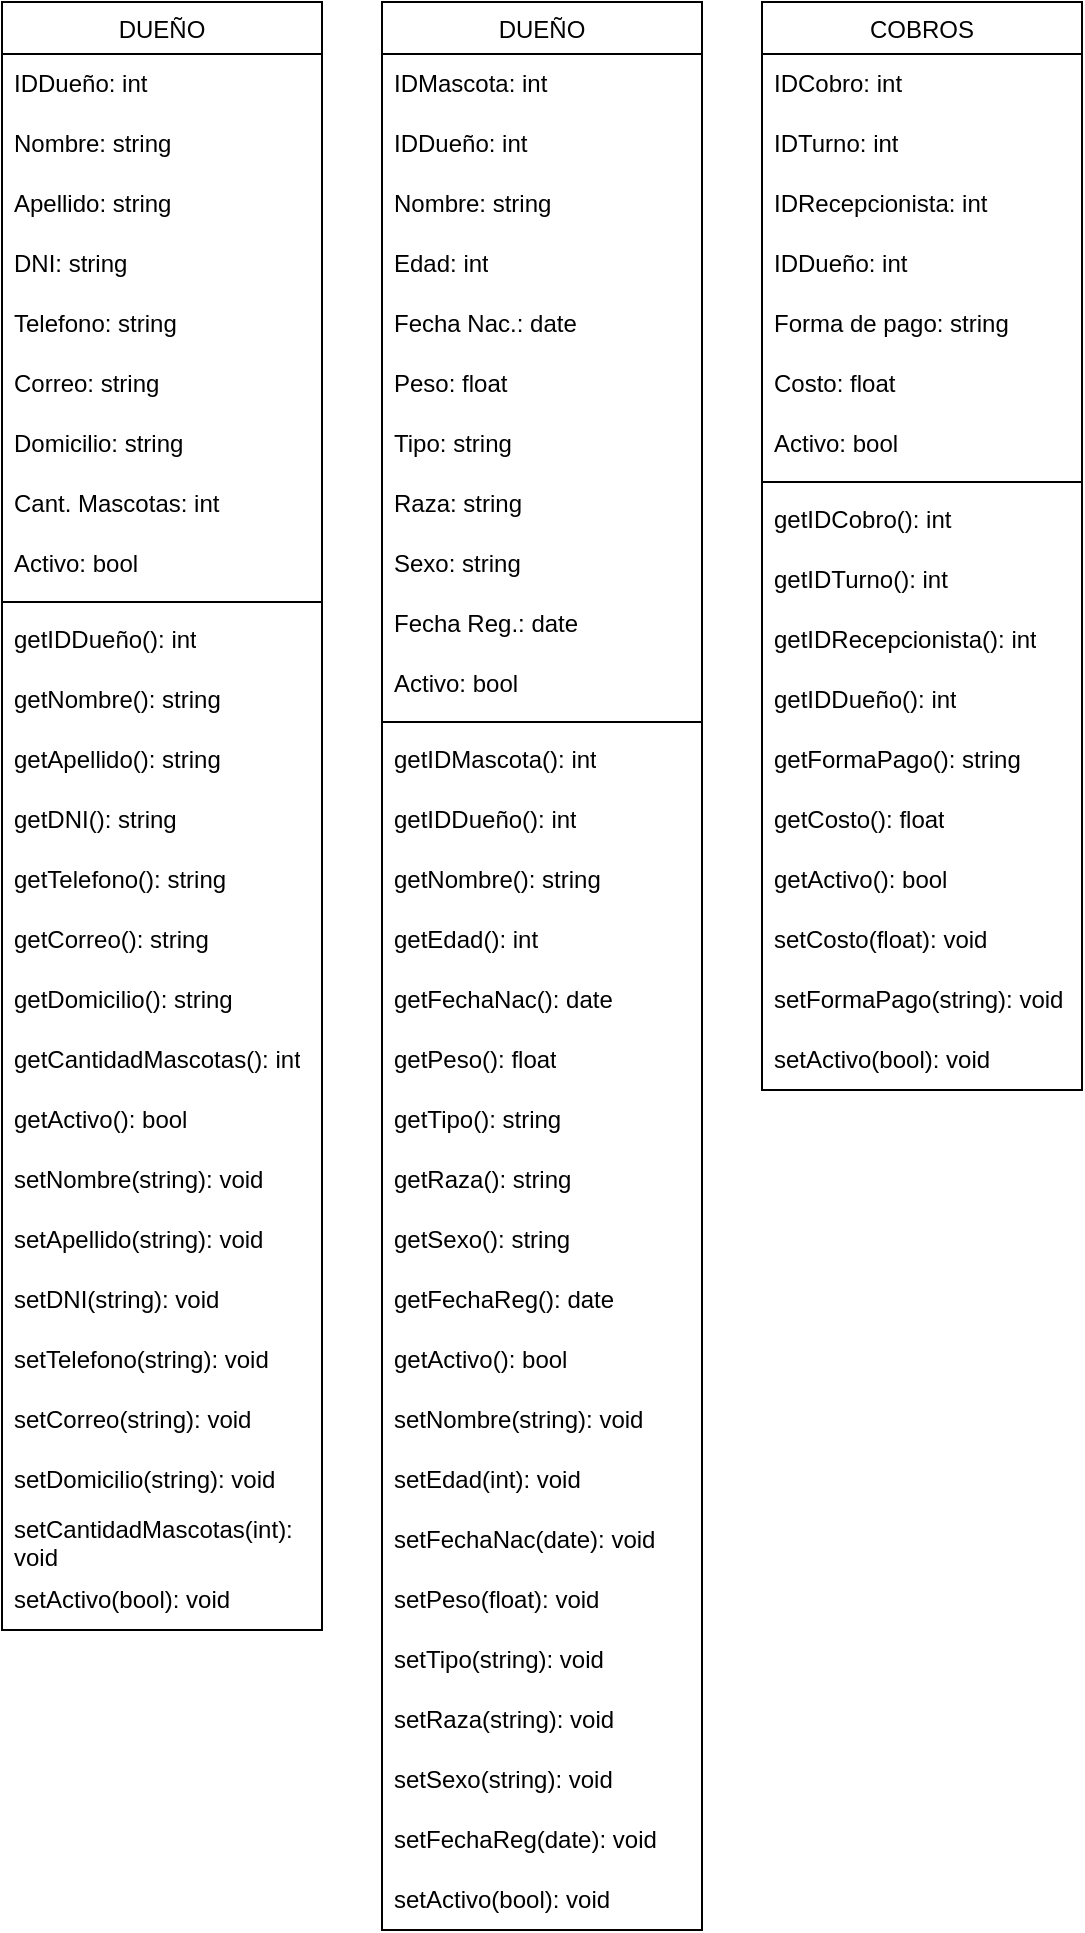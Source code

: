 <mxfile version="27.0.9">
  <diagram name="Página-1" id="tLl6B4qQV-eSTBWVYbQN">
    <mxGraphModel dx="1426" dy="785" grid="1" gridSize="10" guides="1" tooltips="1" connect="1" arrows="1" fold="1" page="1" pageScale="1" pageWidth="827" pageHeight="1169" math="0" shadow="0">
      <root>
        <mxCell id="0" />
        <mxCell id="1" parent="0" />
        <mxCell id="XkwFNtPcEioU6XWQZcMa-111" value="&lt;span style=&quot;font-weight: 400;&quot;&gt;DUEÑO&lt;/span&gt;" style="swimlane;fontStyle=1;align=center;verticalAlign=top;childLayout=stackLayout;horizontal=1;startSize=26;horizontalStack=0;resizeParent=1;resizeParentMax=0;resizeLast=0;collapsible=1;marginBottom=0;whiteSpace=wrap;html=1;" vertex="1" parent="1">
          <mxGeometry x="10" y="10" width="160" height="814" as="geometry" />
        </mxCell>
        <mxCell id="XkwFNtPcEioU6XWQZcMa-16" value="IDDueño: int" style="text;strokeColor=none;fillColor=none;align=left;verticalAlign=middle;spacingLeft=4;spacingRight=4;overflow=hidden;points=[[0,0.5],[1,0.5]];portConstraint=eastwest;rotatable=0;whiteSpace=wrap;html=1;" vertex="1" parent="XkwFNtPcEioU6XWQZcMa-111">
          <mxGeometry y="26" width="160" height="30" as="geometry" />
        </mxCell>
        <mxCell id="XkwFNtPcEioU6XWQZcMa-17" value="Nombre: string" style="text;strokeColor=none;fillColor=none;align=left;verticalAlign=middle;spacingLeft=4;spacingRight=4;overflow=hidden;points=[[0,0.5],[1,0.5]];portConstraint=eastwest;rotatable=0;whiteSpace=wrap;html=1;" vertex="1" parent="XkwFNtPcEioU6XWQZcMa-111">
          <mxGeometry y="56" width="160" height="30" as="geometry" />
        </mxCell>
        <mxCell id="XkwFNtPcEioU6XWQZcMa-18" value="Apellido: string" style="text;strokeColor=none;fillColor=none;align=left;verticalAlign=middle;spacingLeft=4;spacingRight=4;overflow=hidden;points=[[0,0.5],[1,0.5]];portConstraint=eastwest;rotatable=0;whiteSpace=wrap;html=1;" vertex="1" parent="XkwFNtPcEioU6XWQZcMa-111">
          <mxGeometry y="86" width="160" height="30" as="geometry" />
        </mxCell>
        <mxCell id="XkwFNtPcEioU6XWQZcMa-19" value="DNI: string" style="text;strokeColor=none;fillColor=none;align=left;verticalAlign=middle;spacingLeft=4;spacingRight=4;overflow=hidden;points=[[0,0.5],[1,0.5]];portConstraint=eastwest;rotatable=0;whiteSpace=wrap;html=1;" vertex="1" parent="XkwFNtPcEioU6XWQZcMa-111">
          <mxGeometry y="116" width="160" height="30" as="geometry" />
        </mxCell>
        <mxCell id="XkwFNtPcEioU6XWQZcMa-20" value="Telefono: string" style="text;strokeColor=none;fillColor=none;align=left;verticalAlign=middle;spacingLeft=4;spacingRight=4;overflow=hidden;points=[[0,0.5],[1,0.5]];portConstraint=eastwest;rotatable=0;whiteSpace=wrap;html=1;" vertex="1" parent="XkwFNtPcEioU6XWQZcMa-111">
          <mxGeometry y="146" width="160" height="30" as="geometry" />
        </mxCell>
        <mxCell id="XkwFNtPcEioU6XWQZcMa-30" value="Correo: string" style="text;strokeColor=none;fillColor=none;align=left;verticalAlign=middle;spacingLeft=4;spacingRight=4;overflow=hidden;points=[[0,0.5],[1,0.5]];portConstraint=eastwest;rotatable=0;whiteSpace=wrap;html=1;" vertex="1" parent="XkwFNtPcEioU6XWQZcMa-111">
          <mxGeometry y="176" width="160" height="30" as="geometry" />
        </mxCell>
        <mxCell id="XkwFNtPcEioU6XWQZcMa-29" value="Domicilio: string" style="text;strokeColor=none;fillColor=none;align=left;verticalAlign=middle;spacingLeft=4;spacingRight=4;overflow=hidden;points=[[0,0.5],[1,0.5]];portConstraint=eastwest;rotatable=0;whiteSpace=wrap;html=1;" vertex="1" parent="XkwFNtPcEioU6XWQZcMa-111">
          <mxGeometry y="206" width="160" height="30" as="geometry" />
        </mxCell>
        <mxCell id="XkwFNtPcEioU6XWQZcMa-28" value="Cant. Mascotas: int" style="text;strokeColor=none;fillColor=none;align=left;verticalAlign=middle;spacingLeft=4;spacingRight=4;overflow=hidden;points=[[0,0.5],[1,0.5]];portConstraint=eastwest;rotatable=0;whiteSpace=wrap;html=1;" vertex="1" parent="XkwFNtPcEioU6XWQZcMa-111">
          <mxGeometry y="236" width="160" height="30" as="geometry" />
        </mxCell>
        <mxCell id="XkwFNtPcEioU6XWQZcMa-31" value="Activo: bool" style="text;strokeColor=none;fillColor=none;align=left;verticalAlign=middle;spacingLeft=4;spacingRight=4;overflow=hidden;points=[[0,0.5],[1,0.5]];portConstraint=eastwest;rotatable=0;whiteSpace=wrap;html=1;strokeWidth=1;" vertex="1" parent="XkwFNtPcEioU6XWQZcMa-111">
          <mxGeometry y="266" width="160" height="30" as="geometry" />
        </mxCell>
        <mxCell id="XkwFNtPcEioU6XWQZcMa-113" value="" style="line;strokeWidth=1;fillColor=none;align=left;verticalAlign=middle;spacingTop=-1;spacingLeft=3;spacingRight=3;rotatable=0;labelPosition=right;points=[];portConstraint=eastwest;strokeColor=inherit;" vertex="1" parent="XkwFNtPcEioU6XWQZcMa-111">
          <mxGeometry y="296" width="160" height="8" as="geometry" />
        </mxCell>
        <mxCell id="XkwFNtPcEioU6XWQZcMa-123" value="getIDDueño(): int" style="text;strokeColor=none;fillColor=none;align=left;verticalAlign=middle;spacingLeft=4;spacingRight=4;overflow=hidden;points=[[0,0.5],[1,0.5]];portConstraint=eastwest;rotatable=0;whiteSpace=wrap;html=1;" vertex="1" parent="XkwFNtPcEioU6XWQZcMa-111">
          <mxGeometry y="304" width="160" height="30" as="geometry" />
        </mxCell>
        <mxCell id="XkwFNtPcEioU6XWQZcMa-124" value="getNombre(): string" style="text;strokeColor=none;fillColor=none;align=left;verticalAlign=middle;spacingLeft=4;spacingRight=4;overflow=hidden;points=[[0,0.5],[1,0.5]];portConstraint=eastwest;rotatable=0;whiteSpace=wrap;html=1;" vertex="1" parent="XkwFNtPcEioU6XWQZcMa-111">
          <mxGeometry y="334" width="160" height="30" as="geometry" />
        </mxCell>
        <mxCell id="XkwFNtPcEioU6XWQZcMa-125" value="getApellido(): string" style="text;strokeColor=none;fillColor=none;align=left;verticalAlign=middle;spacingLeft=4;spacingRight=4;overflow=hidden;points=[[0,0.5],[1,0.5]];portConstraint=eastwest;rotatable=0;whiteSpace=wrap;html=1;" vertex="1" parent="XkwFNtPcEioU6XWQZcMa-111">
          <mxGeometry y="364" width="160" height="30" as="geometry" />
        </mxCell>
        <mxCell id="XkwFNtPcEioU6XWQZcMa-126" value="getDNI(): string" style="text;strokeColor=none;fillColor=none;align=left;verticalAlign=middle;spacingLeft=4;spacingRight=4;overflow=hidden;points=[[0,0.5],[1,0.5]];portConstraint=eastwest;rotatable=0;whiteSpace=wrap;html=1;" vertex="1" parent="XkwFNtPcEioU6XWQZcMa-111">
          <mxGeometry y="394" width="160" height="30" as="geometry" />
        </mxCell>
        <mxCell id="XkwFNtPcEioU6XWQZcMa-127" value="getTelefono(): string" style="text;strokeColor=none;fillColor=none;align=left;verticalAlign=middle;spacingLeft=4;spacingRight=4;overflow=hidden;points=[[0,0.5],[1,0.5]];portConstraint=eastwest;rotatable=0;whiteSpace=wrap;html=1;" vertex="1" parent="XkwFNtPcEioU6XWQZcMa-111">
          <mxGeometry y="424" width="160" height="30" as="geometry" />
        </mxCell>
        <mxCell id="XkwFNtPcEioU6XWQZcMa-128" value="getCorreo(): string" style="text;strokeColor=none;fillColor=none;align=left;verticalAlign=middle;spacingLeft=4;spacingRight=4;overflow=hidden;points=[[0,0.5],[1,0.5]];portConstraint=eastwest;rotatable=0;whiteSpace=wrap;html=1;" vertex="1" parent="XkwFNtPcEioU6XWQZcMa-111">
          <mxGeometry y="454" width="160" height="30" as="geometry" />
        </mxCell>
        <mxCell id="XkwFNtPcEioU6XWQZcMa-129" value="getDomicilio(): string" style="text;strokeColor=none;fillColor=none;align=left;verticalAlign=middle;spacingLeft=4;spacingRight=4;overflow=hidden;points=[[0,0.5],[1,0.5]];portConstraint=eastwest;rotatable=0;whiteSpace=wrap;html=1;" vertex="1" parent="XkwFNtPcEioU6XWQZcMa-111">
          <mxGeometry y="484" width="160" height="30" as="geometry" />
        </mxCell>
        <mxCell id="XkwFNtPcEioU6XWQZcMa-130" value="getCantidadMascotas(): int" style="text;strokeColor=none;fillColor=none;align=left;verticalAlign=middle;spacingLeft=4;spacingRight=4;overflow=hidden;points=[[0,0.5],[1,0.5]];portConstraint=eastwest;rotatable=0;whiteSpace=wrap;html=1;" vertex="1" parent="XkwFNtPcEioU6XWQZcMa-111">
          <mxGeometry y="514" width="160" height="30" as="geometry" />
        </mxCell>
        <mxCell id="XkwFNtPcEioU6XWQZcMa-131" value="getActivo(): bool" style="text;strokeColor=none;fillColor=none;align=left;verticalAlign=middle;spacingLeft=4;spacingRight=4;overflow=hidden;points=[[0,0.5],[1,0.5]];portConstraint=eastwest;rotatable=0;whiteSpace=wrap;html=1;" vertex="1" parent="XkwFNtPcEioU6XWQZcMa-111">
          <mxGeometry y="544" width="160" height="30" as="geometry" />
        </mxCell>
        <mxCell id="XkwFNtPcEioU6XWQZcMa-132" value="setNombre(string): void" style="text;strokeColor=none;fillColor=none;align=left;verticalAlign=middle;spacingLeft=4;spacingRight=4;overflow=hidden;points=[[0,0.5],[1,0.5]];portConstraint=eastwest;rotatable=0;whiteSpace=wrap;html=1;" vertex="1" parent="XkwFNtPcEioU6XWQZcMa-111">
          <mxGeometry y="574" width="160" height="30" as="geometry" />
        </mxCell>
        <mxCell id="XkwFNtPcEioU6XWQZcMa-133" value="setApellido(string): void" style="text;strokeColor=none;fillColor=none;align=left;verticalAlign=middle;spacingLeft=4;spacingRight=4;overflow=hidden;points=[[0,0.5],[1,0.5]];portConstraint=eastwest;rotatable=0;whiteSpace=wrap;html=1;" vertex="1" parent="XkwFNtPcEioU6XWQZcMa-111">
          <mxGeometry y="604" width="160" height="30" as="geometry" />
        </mxCell>
        <mxCell id="XkwFNtPcEioU6XWQZcMa-134" value="setDNI(string): void" style="text;strokeColor=none;fillColor=none;align=left;verticalAlign=middle;spacingLeft=4;spacingRight=4;overflow=hidden;points=[[0,0.5],[1,0.5]];portConstraint=eastwest;rotatable=0;whiteSpace=wrap;html=1;" vertex="1" parent="XkwFNtPcEioU6XWQZcMa-111">
          <mxGeometry y="634" width="160" height="30" as="geometry" />
        </mxCell>
        <mxCell id="XkwFNtPcEioU6XWQZcMa-135" value="setTelefono(string): void" style="text;strokeColor=none;fillColor=none;align=left;verticalAlign=middle;spacingLeft=4;spacingRight=4;overflow=hidden;points=[[0,0.5],[1,0.5]];portConstraint=eastwest;rotatable=0;whiteSpace=wrap;html=1;" vertex="1" parent="XkwFNtPcEioU6XWQZcMa-111">
          <mxGeometry y="664" width="160" height="30" as="geometry" />
        </mxCell>
        <mxCell id="XkwFNtPcEioU6XWQZcMa-136" value="setCorreo(string): void" style="text;strokeColor=none;fillColor=none;align=left;verticalAlign=middle;spacingLeft=4;spacingRight=4;overflow=hidden;points=[[0,0.5],[1,0.5]];portConstraint=eastwest;rotatable=0;whiteSpace=wrap;html=1;" vertex="1" parent="XkwFNtPcEioU6XWQZcMa-111">
          <mxGeometry y="694" width="160" height="30" as="geometry" />
        </mxCell>
        <mxCell id="XkwFNtPcEioU6XWQZcMa-137" value="setDomicilio(string): void" style="text;strokeColor=none;fillColor=none;align=left;verticalAlign=middle;spacingLeft=4;spacingRight=4;overflow=hidden;points=[[0,0.5],[1,0.5]];portConstraint=eastwest;rotatable=0;whiteSpace=wrap;html=1;" vertex="1" parent="XkwFNtPcEioU6XWQZcMa-111">
          <mxGeometry y="724" width="160" height="30" as="geometry" />
        </mxCell>
        <mxCell id="XkwFNtPcEioU6XWQZcMa-138" value="setCantidadMascotas(int): void" style="text;strokeColor=none;fillColor=none;align=left;verticalAlign=middle;spacingLeft=4;spacingRight=4;overflow=hidden;points=[[0,0.5],[1,0.5]];portConstraint=eastwest;rotatable=0;whiteSpace=wrap;html=1;" vertex="1" parent="XkwFNtPcEioU6XWQZcMa-111">
          <mxGeometry y="754" width="160" height="30" as="geometry" />
        </mxCell>
        <mxCell id="XkwFNtPcEioU6XWQZcMa-139" value="setActivo(bool): void" style="text;strokeColor=none;fillColor=none;align=left;verticalAlign=middle;spacingLeft=4;spacingRight=4;overflow=hidden;points=[[0,0.5],[1,0.5]];portConstraint=eastwest;rotatable=0;whiteSpace=wrap;html=1;" vertex="1" parent="XkwFNtPcEioU6XWQZcMa-111">
          <mxGeometry y="784" width="160" height="30" as="geometry" />
        </mxCell>
        <mxCell id="XkwFNtPcEioU6XWQZcMa-140" value="&lt;span style=&quot;font-weight: 400;&quot;&gt;DUEÑO&lt;/span&gt;" style="swimlane;fontStyle=1;align=center;verticalAlign=top;childLayout=stackLayout;horizontal=1;startSize=26;horizontalStack=0;resizeParent=1;resizeParentMax=0;resizeLast=0;collapsible=1;marginBottom=0;whiteSpace=wrap;html=1;" vertex="1" parent="1">
          <mxGeometry x="200" y="10" width="160" height="964" as="geometry" />
        </mxCell>
        <mxCell id="XkwFNtPcEioU6XWQZcMa-179" value="IDMascota: int" style="text;strokeColor=none;fillColor=none;align=left;verticalAlign=middle;spacingLeft=4;spacingRight=4;overflow=hidden;points=[[0,0.5],[1,0.5]];portConstraint=eastwest;rotatable=0;whiteSpace=wrap;html=1;" vertex="1" parent="XkwFNtPcEioU6XWQZcMa-140">
          <mxGeometry y="26" width="160" height="30" as="geometry" />
        </mxCell>
        <mxCell id="XkwFNtPcEioU6XWQZcMa-180" value="IDDueño: int" style="text;strokeColor=none;fillColor=none;align=left;verticalAlign=middle;spacingLeft=4;spacingRight=4;overflow=hidden;points=[[0,0.5],[1,0.5]];portConstraint=eastwest;rotatable=0;whiteSpace=wrap;html=1;" vertex="1" parent="XkwFNtPcEioU6XWQZcMa-140">
          <mxGeometry y="56" width="160" height="30" as="geometry" />
        </mxCell>
        <mxCell id="XkwFNtPcEioU6XWQZcMa-181" value="Nombre: string" style="text;strokeColor=none;fillColor=none;align=left;verticalAlign=middle;spacingLeft=4;spacingRight=4;overflow=hidden;points=[[0,0.5],[1,0.5]];portConstraint=eastwest;rotatable=0;whiteSpace=wrap;html=1;" vertex="1" parent="XkwFNtPcEioU6XWQZcMa-140">
          <mxGeometry y="86" width="160" height="30" as="geometry" />
        </mxCell>
        <mxCell id="XkwFNtPcEioU6XWQZcMa-182" value="Edad: int" style="text;strokeColor=none;fillColor=none;align=left;verticalAlign=middle;spacingLeft=4;spacingRight=4;overflow=hidden;points=[[0,0.5],[1,0.5]];portConstraint=eastwest;rotatable=0;whiteSpace=wrap;html=1;" vertex="1" parent="XkwFNtPcEioU6XWQZcMa-140">
          <mxGeometry y="116" width="160" height="30" as="geometry" />
        </mxCell>
        <mxCell id="XkwFNtPcEioU6XWQZcMa-183" value="Fecha Nac.: date" style="text;strokeColor=none;fillColor=none;align=left;verticalAlign=middle;spacingLeft=4;spacingRight=4;overflow=hidden;points=[[0,0.5],[1,0.5]];portConstraint=eastwest;rotatable=0;whiteSpace=wrap;html=1;" vertex="1" parent="XkwFNtPcEioU6XWQZcMa-140">
          <mxGeometry y="146" width="160" height="30" as="geometry" />
        </mxCell>
        <mxCell id="XkwFNtPcEioU6XWQZcMa-184" value="Peso: float" style="text;strokeColor=none;fillColor=none;align=left;verticalAlign=middle;spacingLeft=4;spacingRight=4;overflow=hidden;points=[[0,0.5],[1,0.5]];portConstraint=eastwest;rotatable=0;whiteSpace=wrap;html=1;" vertex="1" parent="XkwFNtPcEioU6XWQZcMa-140">
          <mxGeometry y="176" width="160" height="30" as="geometry" />
        </mxCell>
        <mxCell id="XkwFNtPcEioU6XWQZcMa-185" value="Tipo: string" style="text;strokeColor=none;fillColor=none;align=left;verticalAlign=middle;spacingLeft=4;spacingRight=4;overflow=hidden;points=[[0,0.5],[1,0.5]];portConstraint=eastwest;rotatable=0;whiteSpace=wrap;html=1;" vertex="1" parent="XkwFNtPcEioU6XWQZcMa-140">
          <mxGeometry y="206" width="160" height="30" as="geometry" />
        </mxCell>
        <mxCell id="XkwFNtPcEioU6XWQZcMa-186" value="Raza: string" style="text;strokeColor=none;fillColor=none;align=left;verticalAlign=middle;spacingLeft=4;spacingRight=4;overflow=hidden;points=[[0,0.5],[1,0.5]];portConstraint=eastwest;rotatable=0;whiteSpace=wrap;html=1;" vertex="1" parent="XkwFNtPcEioU6XWQZcMa-140">
          <mxGeometry y="236" width="160" height="30" as="geometry" />
        </mxCell>
        <mxCell id="XkwFNtPcEioU6XWQZcMa-187" value="Sexo: string" style="text;strokeColor=none;fillColor=none;align=left;verticalAlign=middle;spacingLeft=4;spacingRight=4;overflow=hidden;points=[[0,0.5],[1,0.5]];portConstraint=eastwest;rotatable=0;whiteSpace=wrap;html=1;" vertex="1" parent="XkwFNtPcEioU6XWQZcMa-140">
          <mxGeometry y="266" width="160" height="30" as="geometry" />
        </mxCell>
        <mxCell id="XkwFNtPcEioU6XWQZcMa-188" value="Fecha Reg.: date" style="text;strokeColor=none;fillColor=none;align=left;verticalAlign=middle;spacingLeft=4;spacingRight=4;overflow=hidden;points=[[0,0.5],[1,0.5]];portConstraint=eastwest;rotatable=0;whiteSpace=wrap;html=1;" vertex="1" parent="XkwFNtPcEioU6XWQZcMa-140">
          <mxGeometry y="296" width="160" height="30" as="geometry" />
        </mxCell>
        <mxCell id="XkwFNtPcEioU6XWQZcMa-189" value="Activo: bool" style="text;strokeColor=none;fillColor=none;align=left;verticalAlign=middle;spacingLeft=4;spacingRight=4;overflow=hidden;points=[[0,0.5],[1,0.5]];portConstraint=eastwest;rotatable=0;whiteSpace=wrap;html=1;" vertex="1" parent="XkwFNtPcEioU6XWQZcMa-140">
          <mxGeometry y="326" width="160" height="30" as="geometry" />
        </mxCell>
        <mxCell id="XkwFNtPcEioU6XWQZcMa-150" value="" style="line;strokeWidth=1;fillColor=none;align=left;verticalAlign=middle;spacingTop=-1;spacingLeft=3;spacingRight=3;rotatable=0;labelPosition=right;points=[];portConstraint=eastwest;strokeColor=inherit;" vertex="1" parent="XkwFNtPcEioU6XWQZcMa-140">
          <mxGeometry y="356" width="160" height="8" as="geometry" />
        </mxCell>
        <mxCell id="XkwFNtPcEioU6XWQZcMa-190" value="getIDMascota(): int" style="text;strokeColor=none;fillColor=none;align=left;verticalAlign=middle;spacingLeft=4;spacingRight=4;overflow=hidden;points=[[0,0.5],[1,0.5]];portConstraint=eastwest;rotatable=0;whiteSpace=wrap;html=1;" vertex="1" parent="XkwFNtPcEioU6XWQZcMa-140">
          <mxGeometry y="364" width="160" height="30" as="geometry" />
        </mxCell>
        <mxCell id="XkwFNtPcEioU6XWQZcMa-191" value="getIDDueño(): int" style="text;strokeColor=none;fillColor=none;align=left;verticalAlign=middle;spacingLeft=4;spacingRight=4;overflow=hidden;points=[[0,0.5],[1,0.5]];portConstraint=eastwest;rotatable=0;whiteSpace=wrap;html=1;" vertex="1" parent="XkwFNtPcEioU6XWQZcMa-140">
          <mxGeometry y="394" width="160" height="30" as="geometry" />
        </mxCell>
        <mxCell id="XkwFNtPcEioU6XWQZcMa-192" value="getNombre(): string" style="text;strokeColor=none;fillColor=none;align=left;verticalAlign=middle;spacingLeft=4;spacingRight=4;overflow=hidden;points=[[0,0.5],[1,0.5]];portConstraint=eastwest;rotatable=0;whiteSpace=wrap;html=1;" vertex="1" parent="XkwFNtPcEioU6XWQZcMa-140">
          <mxGeometry y="424" width="160" height="30" as="geometry" />
        </mxCell>
        <mxCell id="XkwFNtPcEioU6XWQZcMa-193" value="getEdad(): int" style="text;strokeColor=none;fillColor=none;align=left;verticalAlign=middle;spacingLeft=4;spacingRight=4;overflow=hidden;points=[[0,0.5],[1,0.5]];portConstraint=eastwest;rotatable=0;whiteSpace=wrap;html=1;" vertex="1" parent="XkwFNtPcEioU6XWQZcMa-140">
          <mxGeometry y="454" width="160" height="30" as="geometry" />
        </mxCell>
        <mxCell id="XkwFNtPcEioU6XWQZcMa-194" value="getFechaNac(): date" style="text;strokeColor=none;fillColor=none;align=left;verticalAlign=middle;spacingLeft=4;spacingRight=4;overflow=hidden;points=[[0,0.5],[1,0.5]];portConstraint=eastwest;rotatable=0;whiteSpace=wrap;html=1;" vertex="1" parent="XkwFNtPcEioU6XWQZcMa-140">
          <mxGeometry y="484" width="160" height="30" as="geometry" />
        </mxCell>
        <mxCell id="XkwFNtPcEioU6XWQZcMa-195" value="getPeso(): float" style="text;strokeColor=none;fillColor=none;align=left;verticalAlign=middle;spacingLeft=4;spacingRight=4;overflow=hidden;points=[[0,0.5],[1,0.5]];portConstraint=eastwest;rotatable=0;whiteSpace=wrap;html=1;" vertex="1" parent="XkwFNtPcEioU6XWQZcMa-140">
          <mxGeometry y="514" width="160" height="30" as="geometry" />
        </mxCell>
        <mxCell id="XkwFNtPcEioU6XWQZcMa-196" value="getTipo(): string" style="text;strokeColor=none;fillColor=none;align=left;verticalAlign=middle;spacingLeft=4;spacingRight=4;overflow=hidden;points=[[0,0.5],[1,0.5]];portConstraint=eastwest;rotatable=0;whiteSpace=wrap;html=1;" vertex="1" parent="XkwFNtPcEioU6XWQZcMa-140">
          <mxGeometry y="544" width="160" height="30" as="geometry" />
        </mxCell>
        <mxCell id="XkwFNtPcEioU6XWQZcMa-197" value="getRaza(): string" style="text;strokeColor=none;fillColor=none;align=left;verticalAlign=middle;spacingLeft=4;spacingRight=4;overflow=hidden;points=[[0,0.5],[1,0.5]];portConstraint=eastwest;rotatable=0;whiteSpace=wrap;html=1;" vertex="1" parent="XkwFNtPcEioU6XWQZcMa-140">
          <mxGeometry y="574" width="160" height="30" as="geometry" />
        </mxCell>
        <mxCell id="XkwFNtPcEioU6XWQZcMa-198" value="getSexo(): string" style="text;strokeColor=none;fillColor=none;align=left;verticalAlign=middle;spacingLeft=4;spacingRight=4;overflow=hidden;points=[[0,0.5],[1,0.5]];portConstraint=eastwest;rotatable=0;whiteSpace=wrap;html=1;" vertex="1" parent="XkwFNtPcEioU6XWQZcMa-140">
          <mxGeometry y="604" width="160" height="30" as="geometry" />
        </mxCell>
        <mxCell id="XkwFNtPcEioU6XWQZcMa-199" value="getFechaReg(): date" style="text;strokeColor=none;fillColor=none;align=left;verticalAlign=middle;spacingLeft=4;spacingRight=4;overflow=hidden;points=[[0,0.5],[1,0.5]];portConstraint=eastwest;rotatable=0;whiteSpace=wrap;html=1;" vertex="1" parent="XkwFNtPcEioU6XWQZcMa-140">
          <mxGeometry y="634" width="160" height="30" as="geometry" />
        </mxCell>
        <mxCell id="XkwFNtPcEioU6XWQZcMa-200" value="getActivo(): bool" style="text;strokeColor=none;fillColor=none;align=left;verticalAlign=middle;spacingLeft=4;spacingRight=4;overflow=hidden;points=[[0,0.5],[1,0.5]];portConstraint=eastwest;rotatable=0;whiteSpace=wrap;html=1;" vertex="1" parent="XkwFNtPcEioU6XWQZcMa-140">
          <mxGeometry y="664" width="160" height="30" as="geometry" />
        </mxCell>
        <mxCell id="XkwFNtPcEioU6XWQZcMa-201" value="setNombre(string): void" style="text;strokeColor=none;fillColor=none;align=left;verticalAlign=middle;spacingLeft=4;spacingRight=4;overflow=hidden;points=[[0,0.5],[1,0.5]];portConstraint=eastwest;rotatable=0;whiteSpace=wrap;html=1;" vertex="1" parent="XkwFNtPcEioU6XWQZcMa-140">
          <mxGeometry y="694" width="160" height="30" as="geometry" />
        </mxCell>
        <mxCell id="XkwFNtPcEioU6XWQZcMa-202" value="setEdad(int): void" style="text;strokeColor=none;fillColor=none;align=left;verticalAlign=middle;spacingLeft=4;spacingRight=4;overflow=hidden;points=[[0,0.5],[1,0.5]];portConstraint=eastwest;rotatable=0;whiteSpace=wrap;html=1;" vertex="1" parent="XkwFNtPcEioU6XWQZcMa-140">
          <mxGeometry y="724" width="160" height="30" as="geometry" />
        </mxCell>
        <mxCell id="XkwFNtPcEioU6XWQZcMa-203" value="setFechaNac(date): void" style="text;strokeColor=none;fillColor=none;align=left;verticalAlign=middle;spacingLeft=4;spacingRight=4;overflow=hidden;points=[[0,0.5],[1,0.5]];portConstraint=eastwest;rotatable=0;whiteSpace=wrap;html=1;" vertex="1" parent="XkwFNtPcEioU6XWQZcMa-140">
          <mxGeometry y="754" width="160" height="30" as="geometry" />
        </mxCell>
        <mxCell id="XkwFNtPcEioU6XWQZcMa-204" value="setPeso(float): void" style="text;strokeColor=none;fillColor=none;align=left;verticalAlign=middle;spacingLeft=4;spacingRight=4;overflow=hidden;points=[[0,0.5],[1,0.5]];portConstraint=eastwest;rotatable=0;whiteSpace=wrap;html=1;" vertex="1" parent="XkwFNtPcEioU6XWQZcMa-140">
          <mxGeometry y="784" width="160" height="30" as="geometry" />
        </mxCell>
        <mxCell id="XkwFNtPcEioU6XWQZcMa-205" value="setTipo(string): void" style="text;strokeColor=none;fillColor=none;align=left;verticalAlign=middle;spacingLeft=4;spacingRight=4;overflow=hidden;points=[[0,0.5],[1,0.5]];portConstraint=eastwest;rotatable=0;whiteSpace=wrap;html=1;" vertex="1" parent="XkwFNtPcEioU6XWQZcMa-140">
          <mxGeometry y="814" width="160" height="30" as="geometry" />
        </mxCell>
        <mxCell id="XkwFNtPcEioU6XWQZcMa-206" value="setRaza(string): void" style="text;strokeColor=none;fillColor=none;align=left;verticalAlign=middle;spacingLeft=4;spacingRight=4;overflow=hidden;points=[[0,0.5],[1,0.5]];portConstraint=eastwest;rotatable=0;whiteSpace=wrap;html=1;" vertex="1" parent="XkwFNtPcEioU6XWQZcMa-140">
          <mxGeometry y="844" width="160" height="30" as="geometry" />
        </mxCell>
        <mxCell id="XkwFNtPcEioU6XWQZcMa-207" value="setSexo(string): void" style="text;strokeColor=none;fillColor=none;align=left;verticalAlign=middle;spacingLeft=4;spacingRight=4;overflow=hidden;points=[[0,0.5],[1,0.5]];portConstraint=eastwest;rotatable=0;whiteSpace=wrap;html=1;" vertex="1" parent="XkwFNtPcEioU6XWQZcMa-140">
          <mxGeometry y="874" width="160" height="30" as="geometry" />
        </mxCell>
        <mxCell id="XkwFNtPcEioU6XWQZcMa-208" value="setFechaReg(date): void" style="text;strokeColor=none;fillColor=none;align=left;verticalAlign=middle;spacingLeft=4;spacingRight=4;overflow=hidden;points=[[0,0.5],[1,0.5]];portConstraint=eastwest;rotatable=0;whiteSpace=wrap;html=1;" vertex="1" parent="XkwFNtPcEioU6XWQZcMa-140">
          <mxGeometry y="904" width="160" height="30" as="geometry" />
        </mxCell>
        <mxCell id="XkwFNtPcEioU6XWQZcMa-167" value="setActivo(bool): void" style="text;strokeColor=none;fillColor=none;align=left;verticalAlign=middle;spacingLeft=4;spacingRight=4;overflow=hidden;points=[[0,0.5],[1,0.5]];portConstraint=eastwest;rotatable=0;whiteSpace=wrap;html=1;" vertex="1" parent="XkwFNtPcEioU6XWQZcMa-140">
          <mxGeometry y="934" width="160" height="30" as="geometry" />
        </mxCell>
        <mxCell id="XkwFNtPcEioU6XWQZcMa-210" value="&lt;span style=&quot;font-weight: 400;&quot;&gt;COBROS&lt;/span&gt;" style="swimlane;fontStyle=1;align=center;verticalAlign=top;childLayout=stackLayout;horizontal=1;startSize=26;horizontalStack=0;resizeParent=1;resizeParentMax=0;resizeLast=0;collapsible=1;marginBottom=0;whiteSpace=wrap;html=1;" vertex="1" parent="1">
          <mxGeometry x="390" y="10" width="160" height="544" as="geometry" />
        </mxCell>
        <mxCell id="XkwFNtPcEioU6XWQZcMa-243" value="IDCobro: int" style="text;strokeColor=none;fillColor=none;align=left;verticalAlign=middle;spacingLeft=4;spacingRight=4;overflow=hidden;points=[[0,0.5],[1,0.5]];portConstraint=eastwest;rotatable=0;whiteSpace=wrap;html=1;" vertex="1" parent="XkwFNtPcEioU6XWQZcMa-210">
          <mxGeometry y="26" width="160" height="30" as="geometry" />
        </mxCell>
        <mxCell id="XkwFNtPcEioU6XWQZcMa-244" value="IDTurno: int" style="text;strokeColor=none;fillColor=none;align=left;verticalAlign=middle;spacingLeft=4;spacingRight=4;overflow=hidden;points=[[0,0.5],[1,0.5]];portConstraint=eastwest;rotatable=0;whiteSpace=wrap;html=1;" vertex="1" parent="XkwFNtPcEioU6XWQZcMa-210">
          <mxGeometry y="56" width="160" height="30" as="geometry" />
        </mxCell>
        <mxCell id="XkwFNtPcEioU6XWQZcMa-245" value="IDRecepcionista: int" style="text;strokeColor=none;fillColor=none;align=left;verticalAlign=middle;spacingLeft=4;spacingRight=4;overflow=hidden;points=[[0,0.5],[1,0.5]];portConstraint=eastwest;rotatable=0;whiteSpace=wrap;html=1;" vertex="1" parent="XkwFNtPcEioU6XWQZcMa-210">
          <mxGeometry y="86" width="160" height="30" as="geometry" />
        </mxCell>
        <mxCell id="XkwFNtPcEioU6XWQZcMa-246" value="IDDueño: int" style="text;strokeColor=none;fillColor=none;align=left;verticalAlign=middle;spacingLeft=4;spacingRight=4;overflow=hidden;points=[[0,0.5],[1,0.5]];portConstraint=eastwest;rotatable=0;whiteSpace=wrap;html=1;" vertex="1" parent="XkwFNtPcEioU6XWQZcMa-210">
          <mxGeometry y="116" width="160" height="30" as="geometry" />
        </mxCell>
        <mxCell id="XkwFNtPcEioU6XWQZcMa-247" value="Forma de pago: string" style="text;strokeColor=none;fillColor=none;align=left;verticalAlign=middle;spacingLeft=4;spacingRight=4;overflow=hidden;points=[[0,0.5],[1,0.5]];portConstraint=eastwest;rotatable=0;whiteSpace=wrap;html=1;" vertex="1" parent="XkwFNtPcEioU6XWQZcMa-210">
          <mxGeometry y="146" width="160" height="30" as="geometry" />
        </mxCell>
        <mxCell id="XkwFNtPcEioU6XWQZcMa-248" value="Costo: float" style="text;strokeColor=none;fillColor=none;align=left;verticalAlign=middle;spacingLeft=4;spacingRight=4;overflow=hidden;points=[[0,0.5],[1,0.5]];portConstraint=eastwest;rotatable=0;whiteSpace=wrap;html=1;" vertex="1" parent="XkwFNtPcEioU6XWQZcMa-210">
          <mxGeometry y="176" width="160" height="30" as="geometry" />
        </mxCell>
        <mxCell id="XkwFNtPcEioU6XWQZcMa-249" value="Activo: bool" style="text;strokeColor=none;fillColor=none;align=left;verticalAlign=middle;spacingLeft=4;spacingRight=4;overflow=hidden;points=[[0,0.5],[1,0.5]];portConstraint=eastwest;rotatable=0;whiteSpace=wrap;html=1;" vertex="1" parent="XkwFNtPcEioU6XWQZcMa-210">
          <mxGeometry y="206" width="160" height="30" as="geometry" />
        </mxCell>
        <mxCell id="XkwFNtPcEioU6XWQZcMa-222" value="" style="line;strokeWidth=1;fillColor=none;align=left;verticalAlign=middle;spacingTop=-1;spacingLeft=3;spacingRight=3;rotatable=0;labelPosition=right;points=[];portConstraint=eastwest;strokeColor=inherit;" vertex="1" parent="XkwFNtPcEioU6XWQZcMa-210">
          <mxGeometry y="236" width="160" height="8" as="geometry" />
        </mxCell>
        <mxCell id="XkwFNtPcEioU6XWQZcMa-250" value="getIDCobro(): int" style="text;strokeColor=none;fillColor=none;align=left;verticalAlign=middle;spacingLeft=4;spacingRight=4;overflow=hidden;points=[[0,0.5],[1,0.5]];portConstraint=eastwest;rotatable=0;whiteSpace=wrap;html=1;" vertex="1" parent="XkwFNtPcEioU6XWQZcMa-210">
          <mxGeometry y="244" width="160" height="30" as="geometry" />
        </mxCell>
        <mxCell id="XkwFNtPcEioU6XWQZcMa-251" value="getIDTurno(): int" style="text;strokeColor=none;fillColor=none;align=left;verticalAlign=middle;spacingLeft=4;spacingRight=4;overflow=hidden;points=[[0,0.5],[1,0.5]];portConstraint=eastwest;rotatable=0;whiteSpace=wrap;html=1;" vertex="1" parent="XkwFNtPcEioU6XWQZcMa-210">
          <mxGeometry y="274" width="160" height="30" as="geometry" />
        </mxCell>
        <mxCell id="XkwFNtPcEioU6XWQZcMa-252" value="getIDRecepcionista(): int" style="text;strokeColor=none;fillColor=none;align=left;verticalAlign=middle;spacingLeft=4;spacingRight=4;overflow=hidden;points=[[0,0.5],[1,0.5]];portConstraint=eastwest;rotatable=0;whiteSpace=wrap;html=1;" vertex="1" parent="XkwFNtPcEioU6XWQZcMa-210">
          <mxGeometry y="304" width="160" height="30" as="geometry" />
        </mxCell>
        <mxCell id="XkwFNtPcEioU6XWQZcMa-253" value="getIDDueño(): int" style="text;strokeColor=none;fillColor=none;align=left;verticalAlign=middle;spacingLeft=4;spacingRight=4;overflow=hidden;points=[[0,0.5],[1,0.5]];portConstraint=eastwest;rotatable=0;whiteSpace=wrap;html=1;" vertex="1" parent="XkwFNtPcEioU6XWQZcMa-210">
          <mxGeometry y="334" width="160" height="30" as="geometry" />
        </mxCell>
        <mxCell id="XkwFNtPcEioU6XWQZcMa-254" value="getFormaPago(): string" style="text;strokeColor=none;fillColor=none;align=left;verticalAlign=middle;spacingLeft=4;spacingRight=4;overflow=hidden;points=[[0,0.5],[1,0.5]];portConstraint=eastwest;rotatable=0;whiteSpace=wrap;html=1;" vertex="1" parent="XkwFNtPcEioU6XWQZcMa-210">
          <mxGeometry y="364" width="160" height="30" as="geometry" />
        </mxCell>
        <mxCell id="XkwFNtPcEioU6XWQZcMa-255" value="getCosto(): float" style="text;strokeColor=none;fillColor=none;align=left;verticalAlign=middle;spacingLeft=4;spacingRight=4;overflow=hidden;points=[[0,0.5],[1,0.5]];portConstraint=eastwest;rotatable=0;whiteSpace=wrap;html=1;" vertex="1" parent="XkwFNtPcEioU6XWQZcMa-210">
          <mxGeometry y="394" width="160" height="30" as="geometry" />
        </mxCell>
        <mxCell id="XkwFNtPcEioU6XWQZcMa-256" value="getActivo(): bool" style="text;strokeColor=none;fillColor=none;align=left;verticalAlign=middle;spacingLeft=4;spacingRight=4;overflow=hidden;points=[[0,0.5],[1,0.5]];portConstraint=eastwest;rotatable=0;whiteSpace=wrap;html=1;" vertex="1" parent="XkwFNtPcEioU6XWQZcMa-210">
          <mxGeometry y="424" width="160" height="30" as="geometry" />
        </mxCell>
        <mxCell id="XkwFNtPcEioU6XWQZcMa-258" value="setCosto(float): void" style="text;strokeColor=none;fillColor=none;align=left;verticalAlign=middle;spacingLeft=4;spacingRight=4;overflow=hidden;points=[[0,0.5],[1,0.5]];portConstraint=eastwest;rotatable=0;whiteSpace=wrap;html=1;" vertex="1" parent="XkwFNtPcEioU6XWQZcMa-210">
          <mxGeometry y="454" width="160" height="30" as="geometry" />
        </mxCell>
        <mxCell id="XkwFNtPcEioU6XWQZcMa-257" value="setFormaPago(string): void" style="text;strokeColor=none;fillColor=none;align=left;verticalAlign=middle;spacingLeft=4;spacingRight=4;overflow=hidden;points=[[0,0.5],[1,0.5]];portConstraint=eastwest;rotatable=0;whiteSpace=wrap;html=1;" vertex="1" parent="XkwFNtPcEioU6XWQZcMa-210">
          <mxGeometry y="484" width="160" height="30" as="geometry" />
        </mxCell>
        <mxCell id="XkwFNtPcEioU6XWQZcMa-242" value="setActivo(bool): void" style="text;strokeColor=none;fillColor=none;align=left;verticalAlign=middle;spacingLeft=4;spacingRight=4;overflow=hidden;points=[[0,0.5],[1,0.5]];portConstraint=eastwest;rotatable=0;whiteSpace=wrap;html=1;" vertex="1" parent="XkwFNtPcEioU6XWQZcMa-210">
          <mxGeometry y="514" width="160" height="30" as="geometry" />
        </mxCell>
      </root>
    </mxGraphModel>
  </diagram>
</mxfile>
